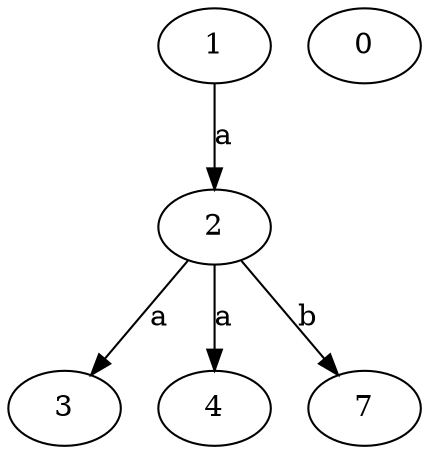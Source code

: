 strict digraph  {
1;
2;
0;
3;
4;
7;
1 -> 2  [label=a];
2 -> 3  [label=a];
2 -> 4  [label=a];
2 -> 7  [label=b];
}
